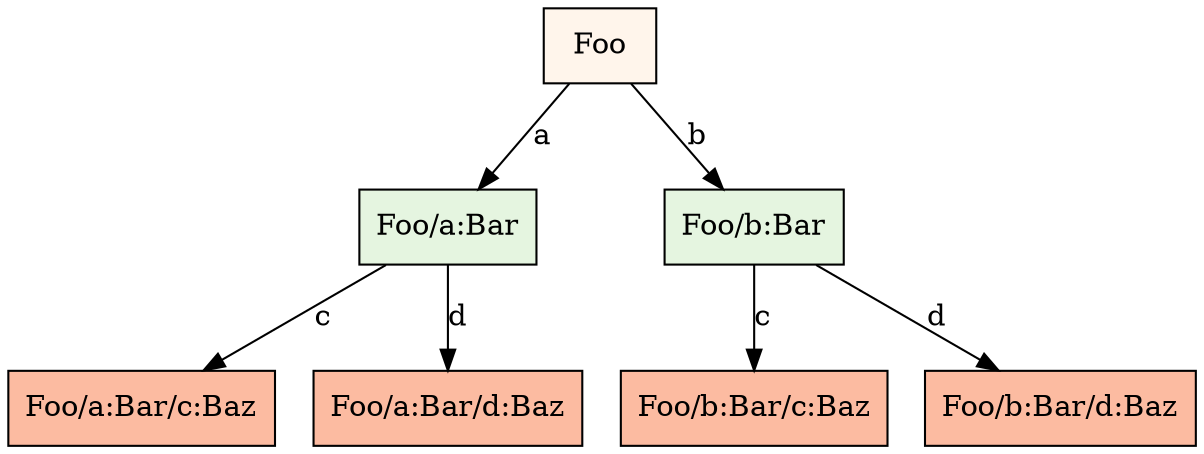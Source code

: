 digraph A {
  graph [dpi=100]
  {
    node [shape=box style=filled]
    {
      Foo [fillcolor="#fff5eb"]
    }
    {
      node [fillcolor="#e5f5e0"]
      "Foo/a:Bar" "Foo/b:Bar"
    }
    {
      node [fillcolor="#fcbba1"]
      "Foo/a:Bar/c:Baz" "Foo/a:Bar/d:Baz" "Foo/b:Bar/c:Baz" "Foo/b:Bar/d:Baz"
    }
  }

  Foo -> "Foo/a:Bar" [label="a"]
  Foo -> "Foo/b:Bar" [label="b"]

  "Foo/a:Bar" -> "Foo/a:Bar/c:Baz" [label="c"]
  "Foo/a:Bar" -> "Foo/a:Bar/d:Baz" [label="d"]

  "Foo/b:Bar" -> "Foo/b:Bar/c:Baz" [label="c"]
  "Foo/b:Bar" -> "Foo/b:Bar/d:Baz" [label="d"]
}

